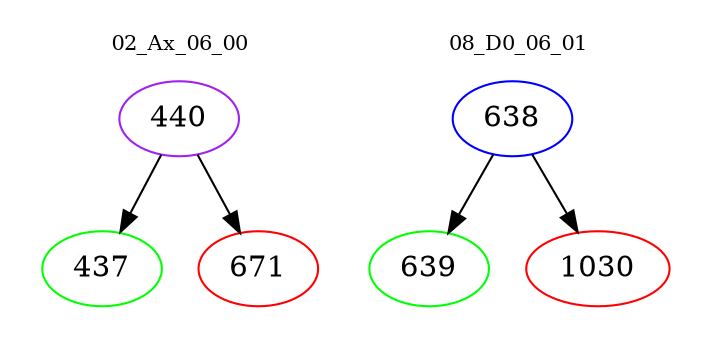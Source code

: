 digraph{
subgraph cluster_0 {
color = white
label = "02_Ax_06_00";
fontsize=10;
T0_440 [label="440", color="purple"]
T0_440 -> T0_437 [color="black"]
T0_437 [label="437", color="green"]
T0_440 -> T0_671 [color="black"]
T0_671 [label="671", color="red"]
}
subgraph cluster_1 {
color = white
label = "08_D0_06_01";
fontsize=10;
T1_638 [label="638", color="blue"]
T1_638 -> T1_639 [color="black"]
T1_639 [label="639", color="green"]
T1_638 -> T1_1030 [color="black"]
T1_1030 [label="1030", color="red"]
}
}
